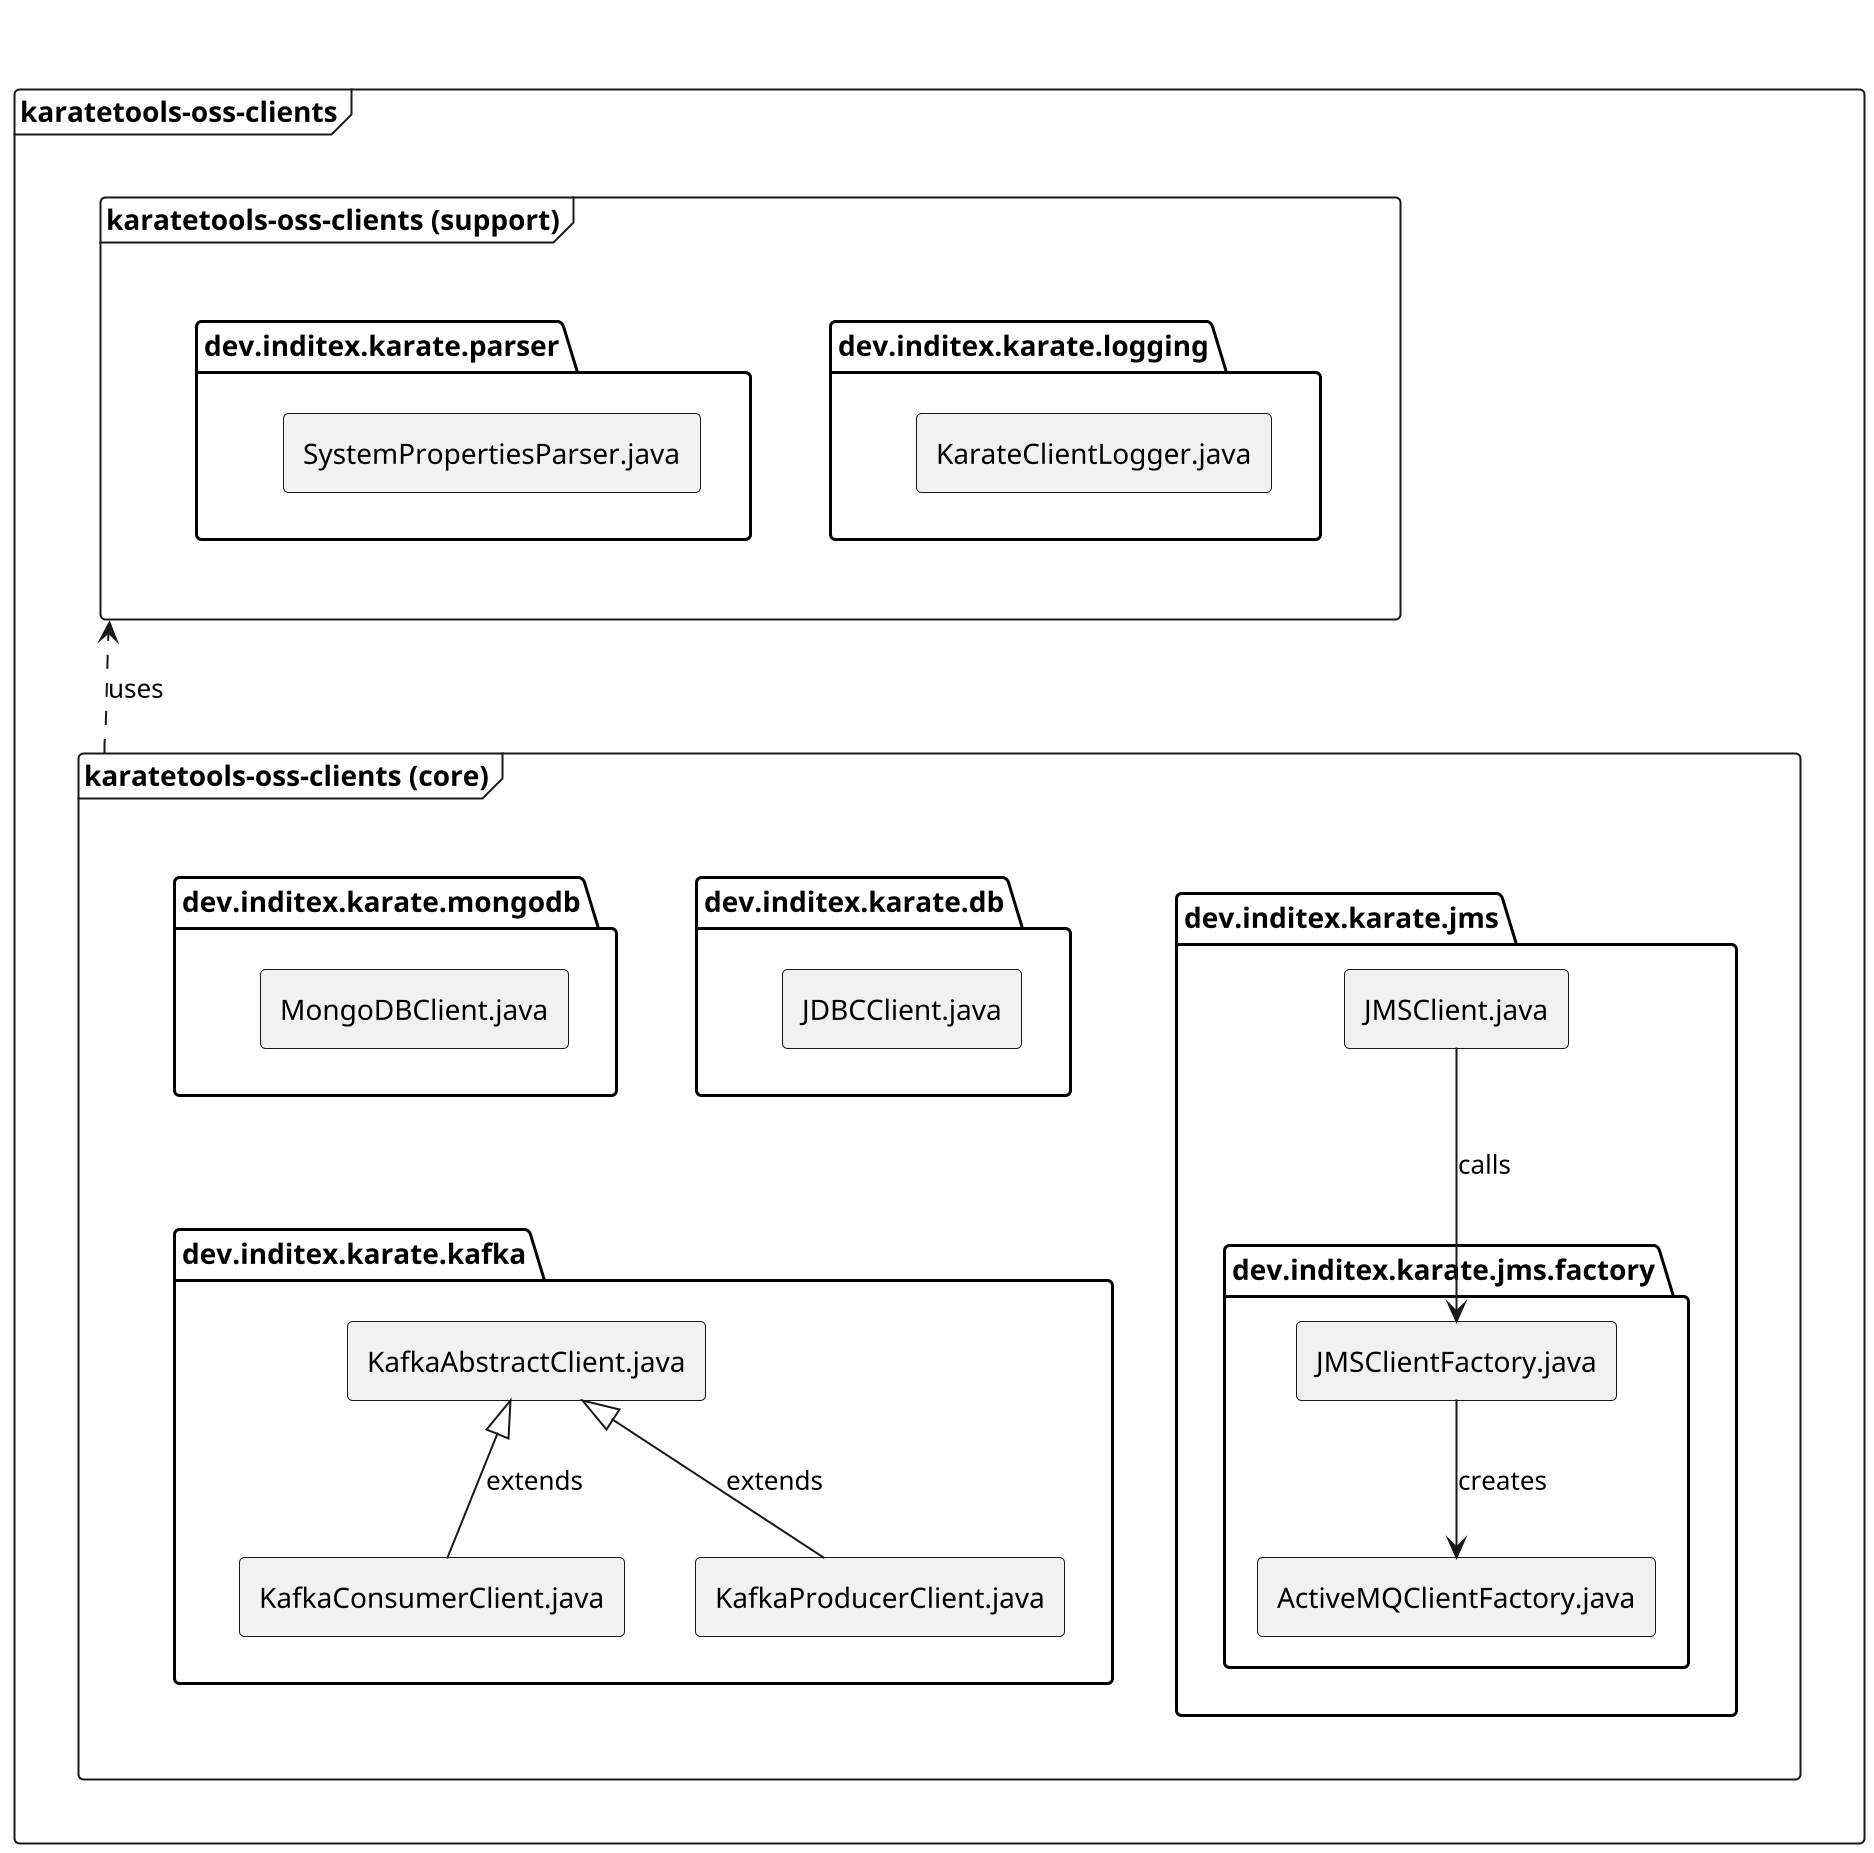 @startuml karatetools-oss-clients
skinparam componentStyle rectangle
scale 2

frame "karatetools-oss-clients" {
  frame "karatetools-oss-clients (core)" {
    package "dev.inditex.karate.db" {
      [JDBCClient.java]
    }
    package "dev.inditex.karate.jms" {
      [JMSClient.java]
      package "dev.inditex.karate.jms.factory" {
        [ActiveMQClientFactory.java]
        [JMSClientFactory.java]
      }
    }
    package "dev.inditex.karate.kafka" {
      [KafkaAbstractClient.java]
      [KafkaConsumerClient.java]
      [KafkaProducerClient.java]
    }
    package "dev.inditex.karate.mongodb" {
      [MongoDBClient.java]
    }
  }

  frame "karatetools-oss-clients (support)" {
    package "dev.inditex.karate.logging" {
      [KarateClientLogger.java]
    }
    package "dev.inditex.karate.parser" {
      [SystemPropertiesParser.java]
    }
  }
}

' Relationships

[JMSClient.java] --> [JMSClientFactory.java] : calls
[JMSClientFactory.java] --> [ActiveMQClientFactory.java] : creates

[KafkaAbstractClient.java] <|-- [KafkaConsumerClient.java] : extends
[KafkaAbstractClient.java] <|-- [KafkaProducerClient.java] : extends

[dev.inditex.karate.parser] .right[hidden]. [dev.inditex.karate.logging]

[karatetools-oss-clients (core)] .up.> [karatetools-oss-clients (support)] : uses

[dev.inditex.karate.db] .down[hidden]. [dev.inditex.karate.kafka]
[dev.inditex.karate.mongodb] .down[hidden]. [dev.inditex.karate.kafka]

@enduml
